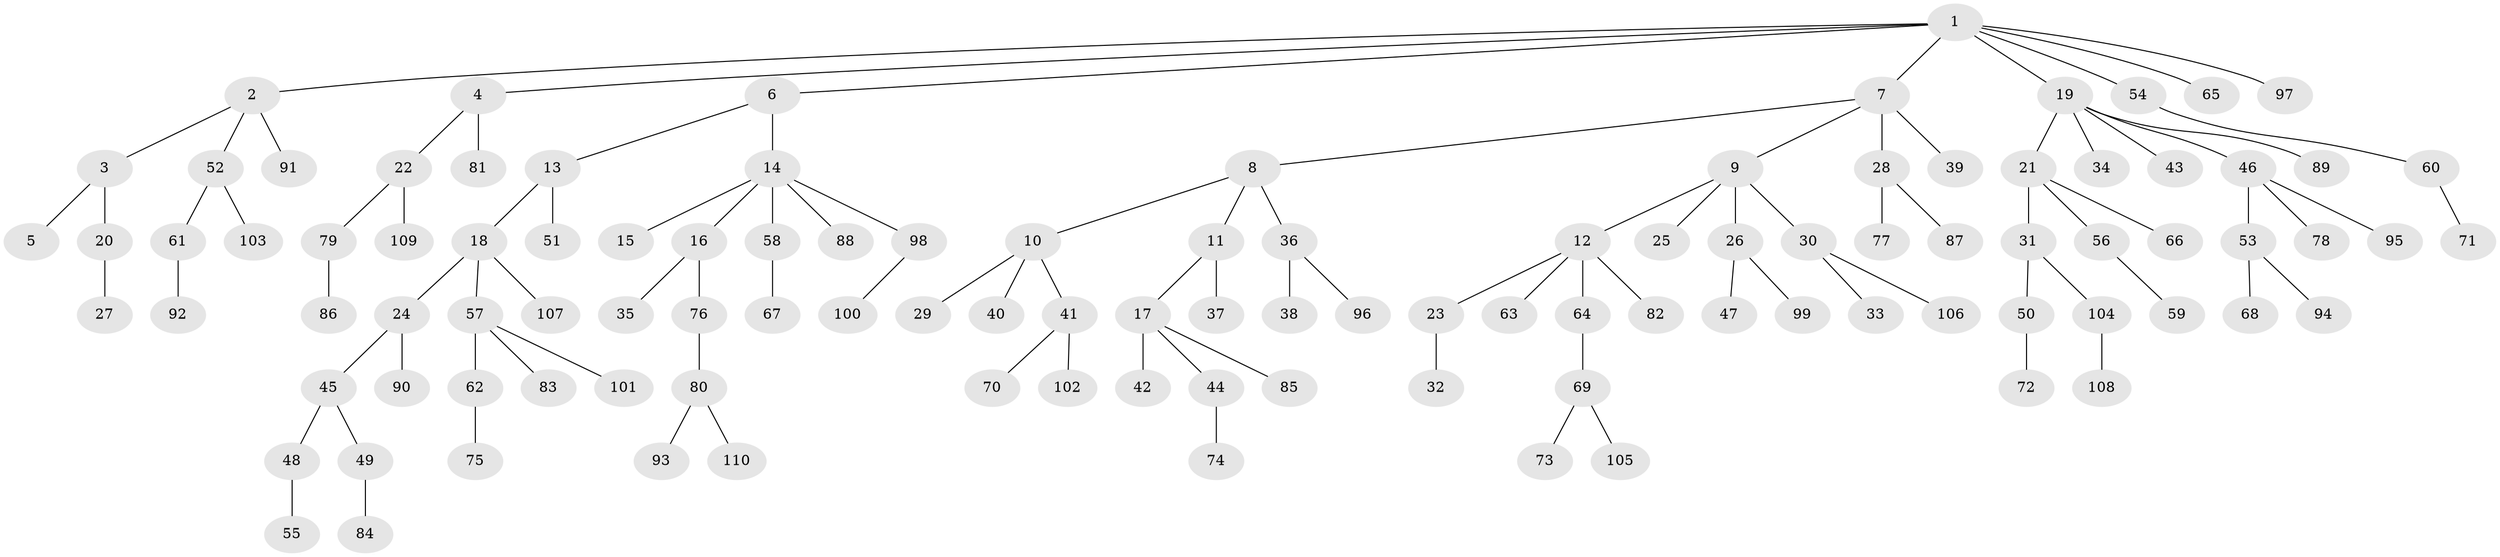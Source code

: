 // Generated by graph-tools (version 1.1) at 2025/11/02/27/25 16:11:28]
// undirected, 110 vertices, 109 edges
graph export_dot {
graph [start="1"]
  node [color=gray90,style=filled];
  1;
  2;
  3;
  4;
  5;
  6;
  7;
  8;
  9;
  10;
  11;
  12;
  13;
  14;
  15;
  16;
  17;
  18;
  19;
  20;
  21;
  22;
  23;
  24;
  25;
  26;
  27;
  28;
  29;
  30;
  31;
  32;
  33;
  34;
  35;
  36;
  37;
  38;
  39;
  40;
  41;
  42;
  43;
  44;
  45;
  46;
  47;
  48;
  49;
  50;
  51;
  52;
  53;
  54;
  55;
  56;
  57;
  58;
  59;
  60;
  61;
  62;
  63;
  64;
  65;
  66;
  67;
  68;
  69;
  70;
  71;
  72;
  73;
  74;
  75;
  76;
  77;
  78;
  79;
  80;
  81;
  82;
  83;
  84;
  85;
  86;
  87;
  88;
  89;
  90;
  91;
  92;
  93;
  94;
  95;
  96;
  97;
  98;
  99;
  100;
  101;
  102;
  103;
  104;
  105;
  106;
  107;
  108;
  109;
  110;
  1 -- 2;
  1 -- 4;
  1 -- 6;
  1 -- 7;
  1 -- 19;
  1 -- 54;
  1 -- 65;
  1 -- 97;
  2 -- 3;
  2 -- 52;
  2 -- 91;
  3 -- 5;
  3 -- 20;
  4 -- 22;
  4 -- 81;
  6 -- 13;
  6 -- 14;
  7 -- 8;
  7 -- 9;
  7 -- 28;
  7 -- 39;
  8 -- 10;
  8 -- 11;
  8 -- 36;
  9 -- 12;
  9 -- 25;
  9 -- 26;
  9 -- 30;
  10 -- 29;
  10 -- 40;
  10 -- 41;
  11 -- 17;
  11 -- 37;
  12 -- 23;
  12 -- 63;
  12 -- 64;
  12 -- 82;
  13 -- 18;
  13 -- 51;
  14 -- 15;
  14 -- 16;
  14 -- 58;
  14 -- 88;
  14 -- 98;
  16 -- 35;
  16 -- 76;
  17 -- 42;
  17 -- 44;
  17 -- 85;
  18 -- 24;
  18 -- 57;
  18 -- 107;
  19 -- 21;
  19 -- 34;
  19 -- 43;
  19 -- 46;
  19 -- 89;
  20 -- 27;
  21 -- 31;
  21 -- 56;
  21 -- 66;
  22 -- 79;
  22 -- 109;
  23 -- 32;
  24 -- 45;
  24 -- 90;
  26 -- 47;
  26 -- 99;
  28 -- 77;
  28 -- 87;
  30 -- 33;
  30 -- 106;
  31 -- 50;
  31 -- 104;
  36 -- 38;
  36 -- 96;
  41 -- 70;
  41 -- 102;
  44 -- 74;
  45 -- 48;
  45 -- 49;
  46 -- 53;
  46 -- 78;
  46 -- 95;
  48 -- 55;
  49 -- 84;
  50 -- 72;
  52 -- 61;
  52 -- 103;
  53 -- 68;
  53 -- 94;
  54 -- 60;
  56 -- 59;
  57 -- 62;
  57 -- 83;
  57 -- 101;
  58 -- 67;
  60 -- 71;
  61 -- 92;
  62 -- 75;
  64 -- 69;
  69 -- 73;
  69 -- 105;
  76 -- 80;
  79 -- 86;
  80 -- 93;
  80 -- 110;
  98 -- 100;
  104 -- 108;
}
